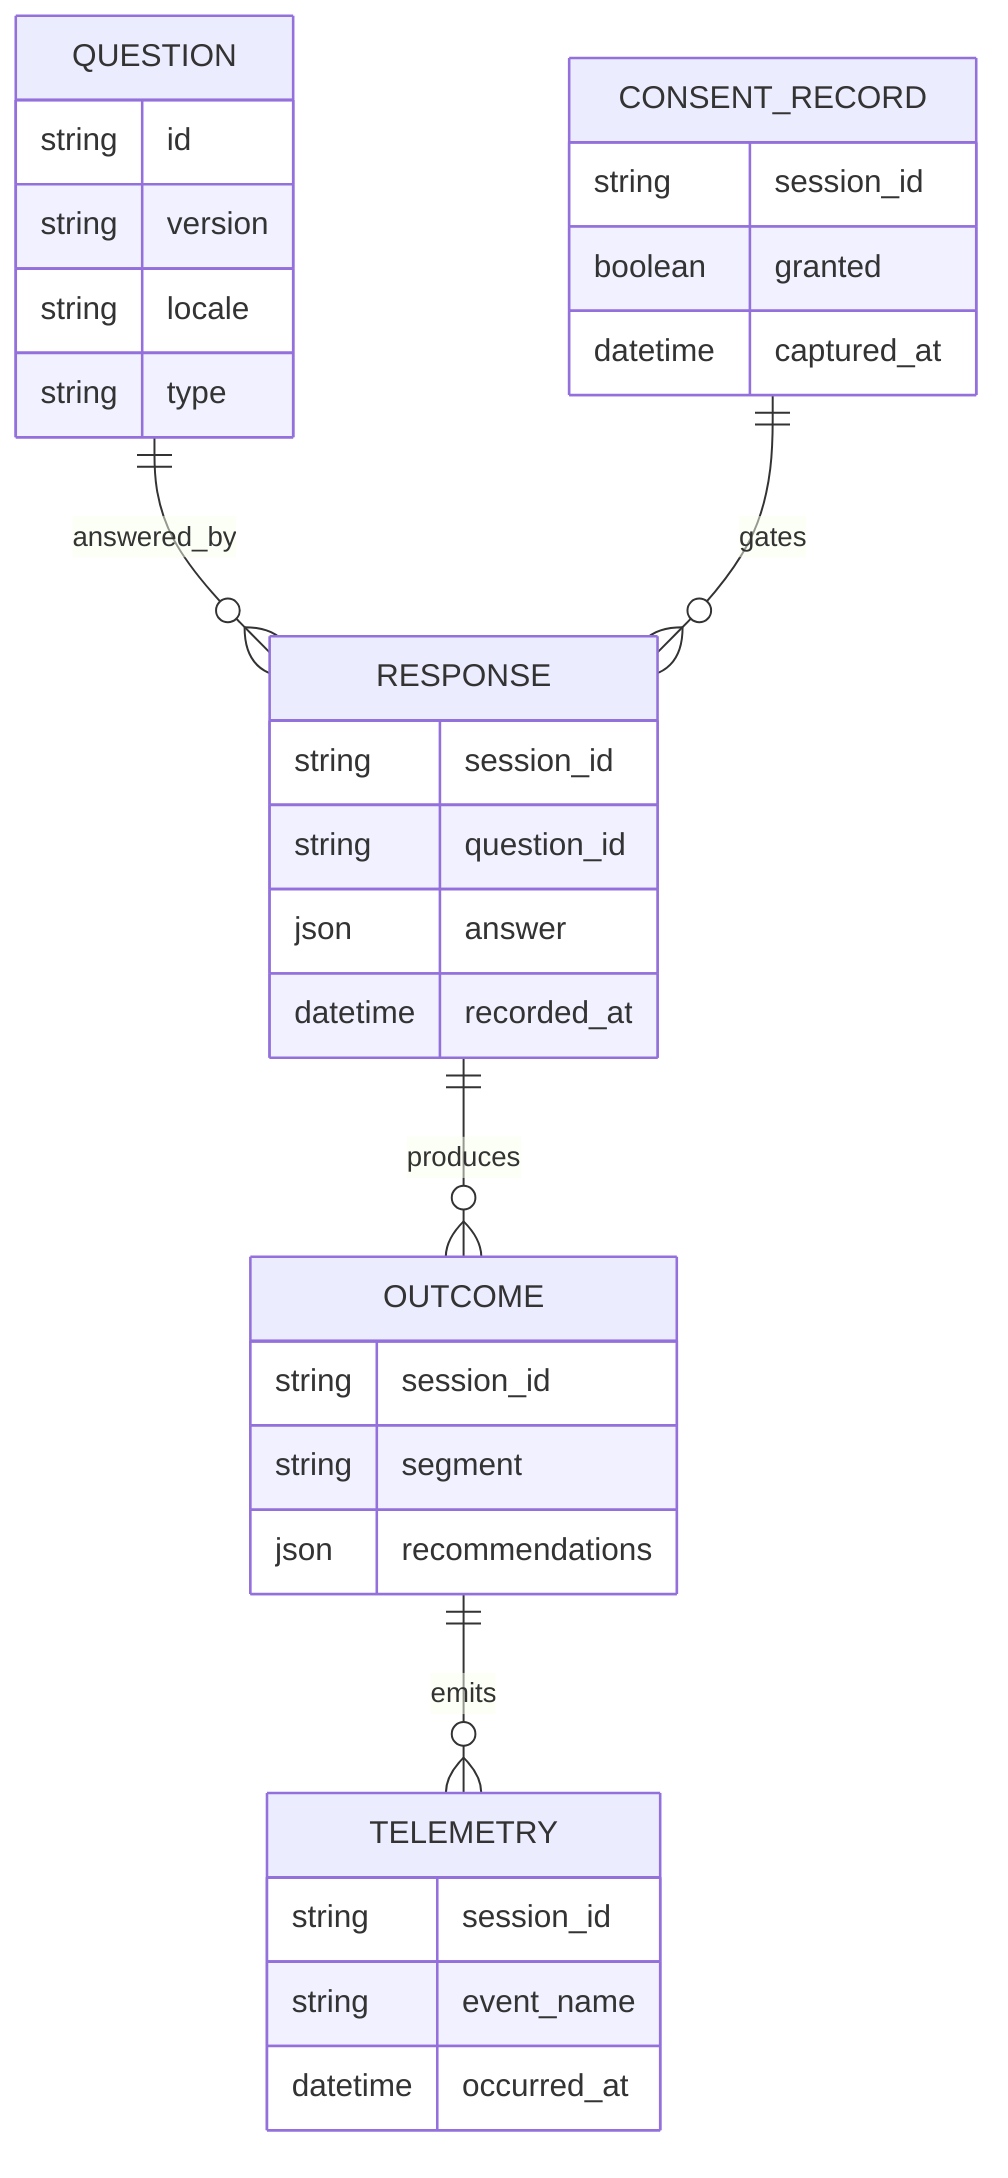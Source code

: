 erDiagram
    QUESTION {
        string id
        string version
        string locale
        string type
    }
    RESPONSE {
        string session_id
        string question_id
        json answer
        datetime recorded_at
    }
    OUTCOME {
        string session_id
        string segment
        json recommendations
    }
    TELEMETRY {
        string session_id
        string event_name
        datetime occurred_at
    }
    CONSENT_RECORD {
        string session_id
        boolean granted
        datetime captured_at
    }
    QUESTION ||--o{ RESPONSE : answered_by
    RESPONSE ||--o{ OUTCOME : produces
    OUTCOME ||--o{ TELEMETRY : emits
    CONSENT_RECORD ||--o{ RESPONSE : gates
